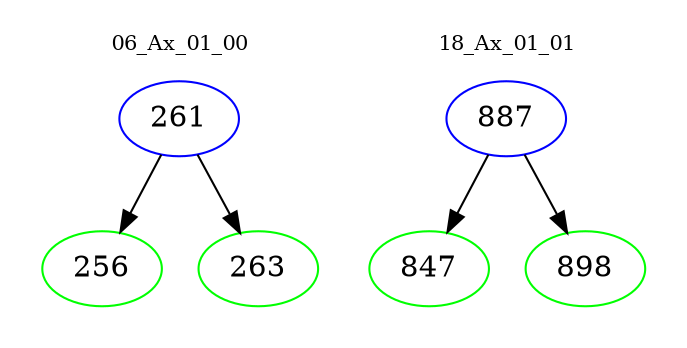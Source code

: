 digraph{
subgraph cluster_0 {
color = white
label = "06_Ax_01_00";
fontsize=10;
T0_261 [label="261", color="blue"]
T0_261 -> T0_256 [color="black"]
T0_256 [label="256", color="green"]
T0_261 -> T0_263 [color="black"]
T0_263 [label="263", color="green"]
}
subgraph cluster_1 {
color = white
label = "18_Ax_01_01";
fontsize=10;
T1_887 [label="887", color="blue"]
T1_887 -> T1_847 [color="black"]
T1_847 [label="847", color="green"]
T1_887 -> T1_898 [color="black"]
T1_898 [label="898", color="green"]
}
}
